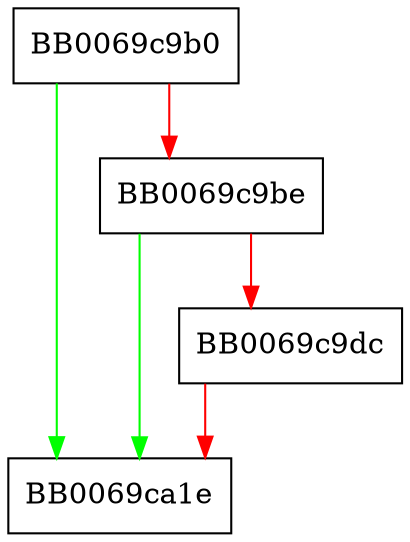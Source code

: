 digraph aes_128wrappad_newctx {
  node [shape="box"];
  graph [splines=ortho];
  BB0069c9b0 -> BB0069ca1e [color="green"];
  BB0069c9b0 -> BB0069c9be [color="red"];
  BB0069c9be -> BB0069ca1e [color="green"];
  BB0069c9be -> BB0069c9dc [color="red"];
  BB0069c9dc -> BB0069ca1e [color="red"];
}